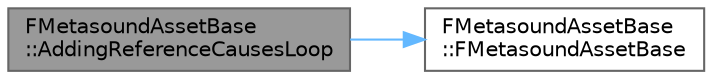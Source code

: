 digraph "FMetasoundAssetBase::AddingReferenceCausesLoop"
{
 // INTERACTIVE_SVG=YES
 // LATEX_PDF_SIZE
  bgcolor="transparent";
  edge [fontname=Helvetica,fontsize=10,labelfontname=Helvetica,labelfontsize=10];
  node [fontname=Helvetica,fontsize=10,shape=box,height=0.2,width=0.4];
  rankdir="LR";
  Node1 [id="Node000001",label="FMetasoundAssetBase\l::AddingReferenceCausesLoop",height=0.2,width=0.4,color="gray40", fillcolor="grey60", style="filled", fontcolor="black",tooltip=" "];
  Node1 -> Node2 [id="edge1_Node000001_Node000002",color="steelblue1",style="solid",tooltip=" "];
  Node2 [id="Node000002",label="FMetasoundAssetBase\l::FMetasoundAssetBase",height=0.2,width=0.4,color="grey40", fillcolor="white", style="filled",URL="$d9/d1b/classFMetasoundAssetBase.html#ad221d4a36dfae1b929d099da6707ec4f",tooltip=" "];
}
